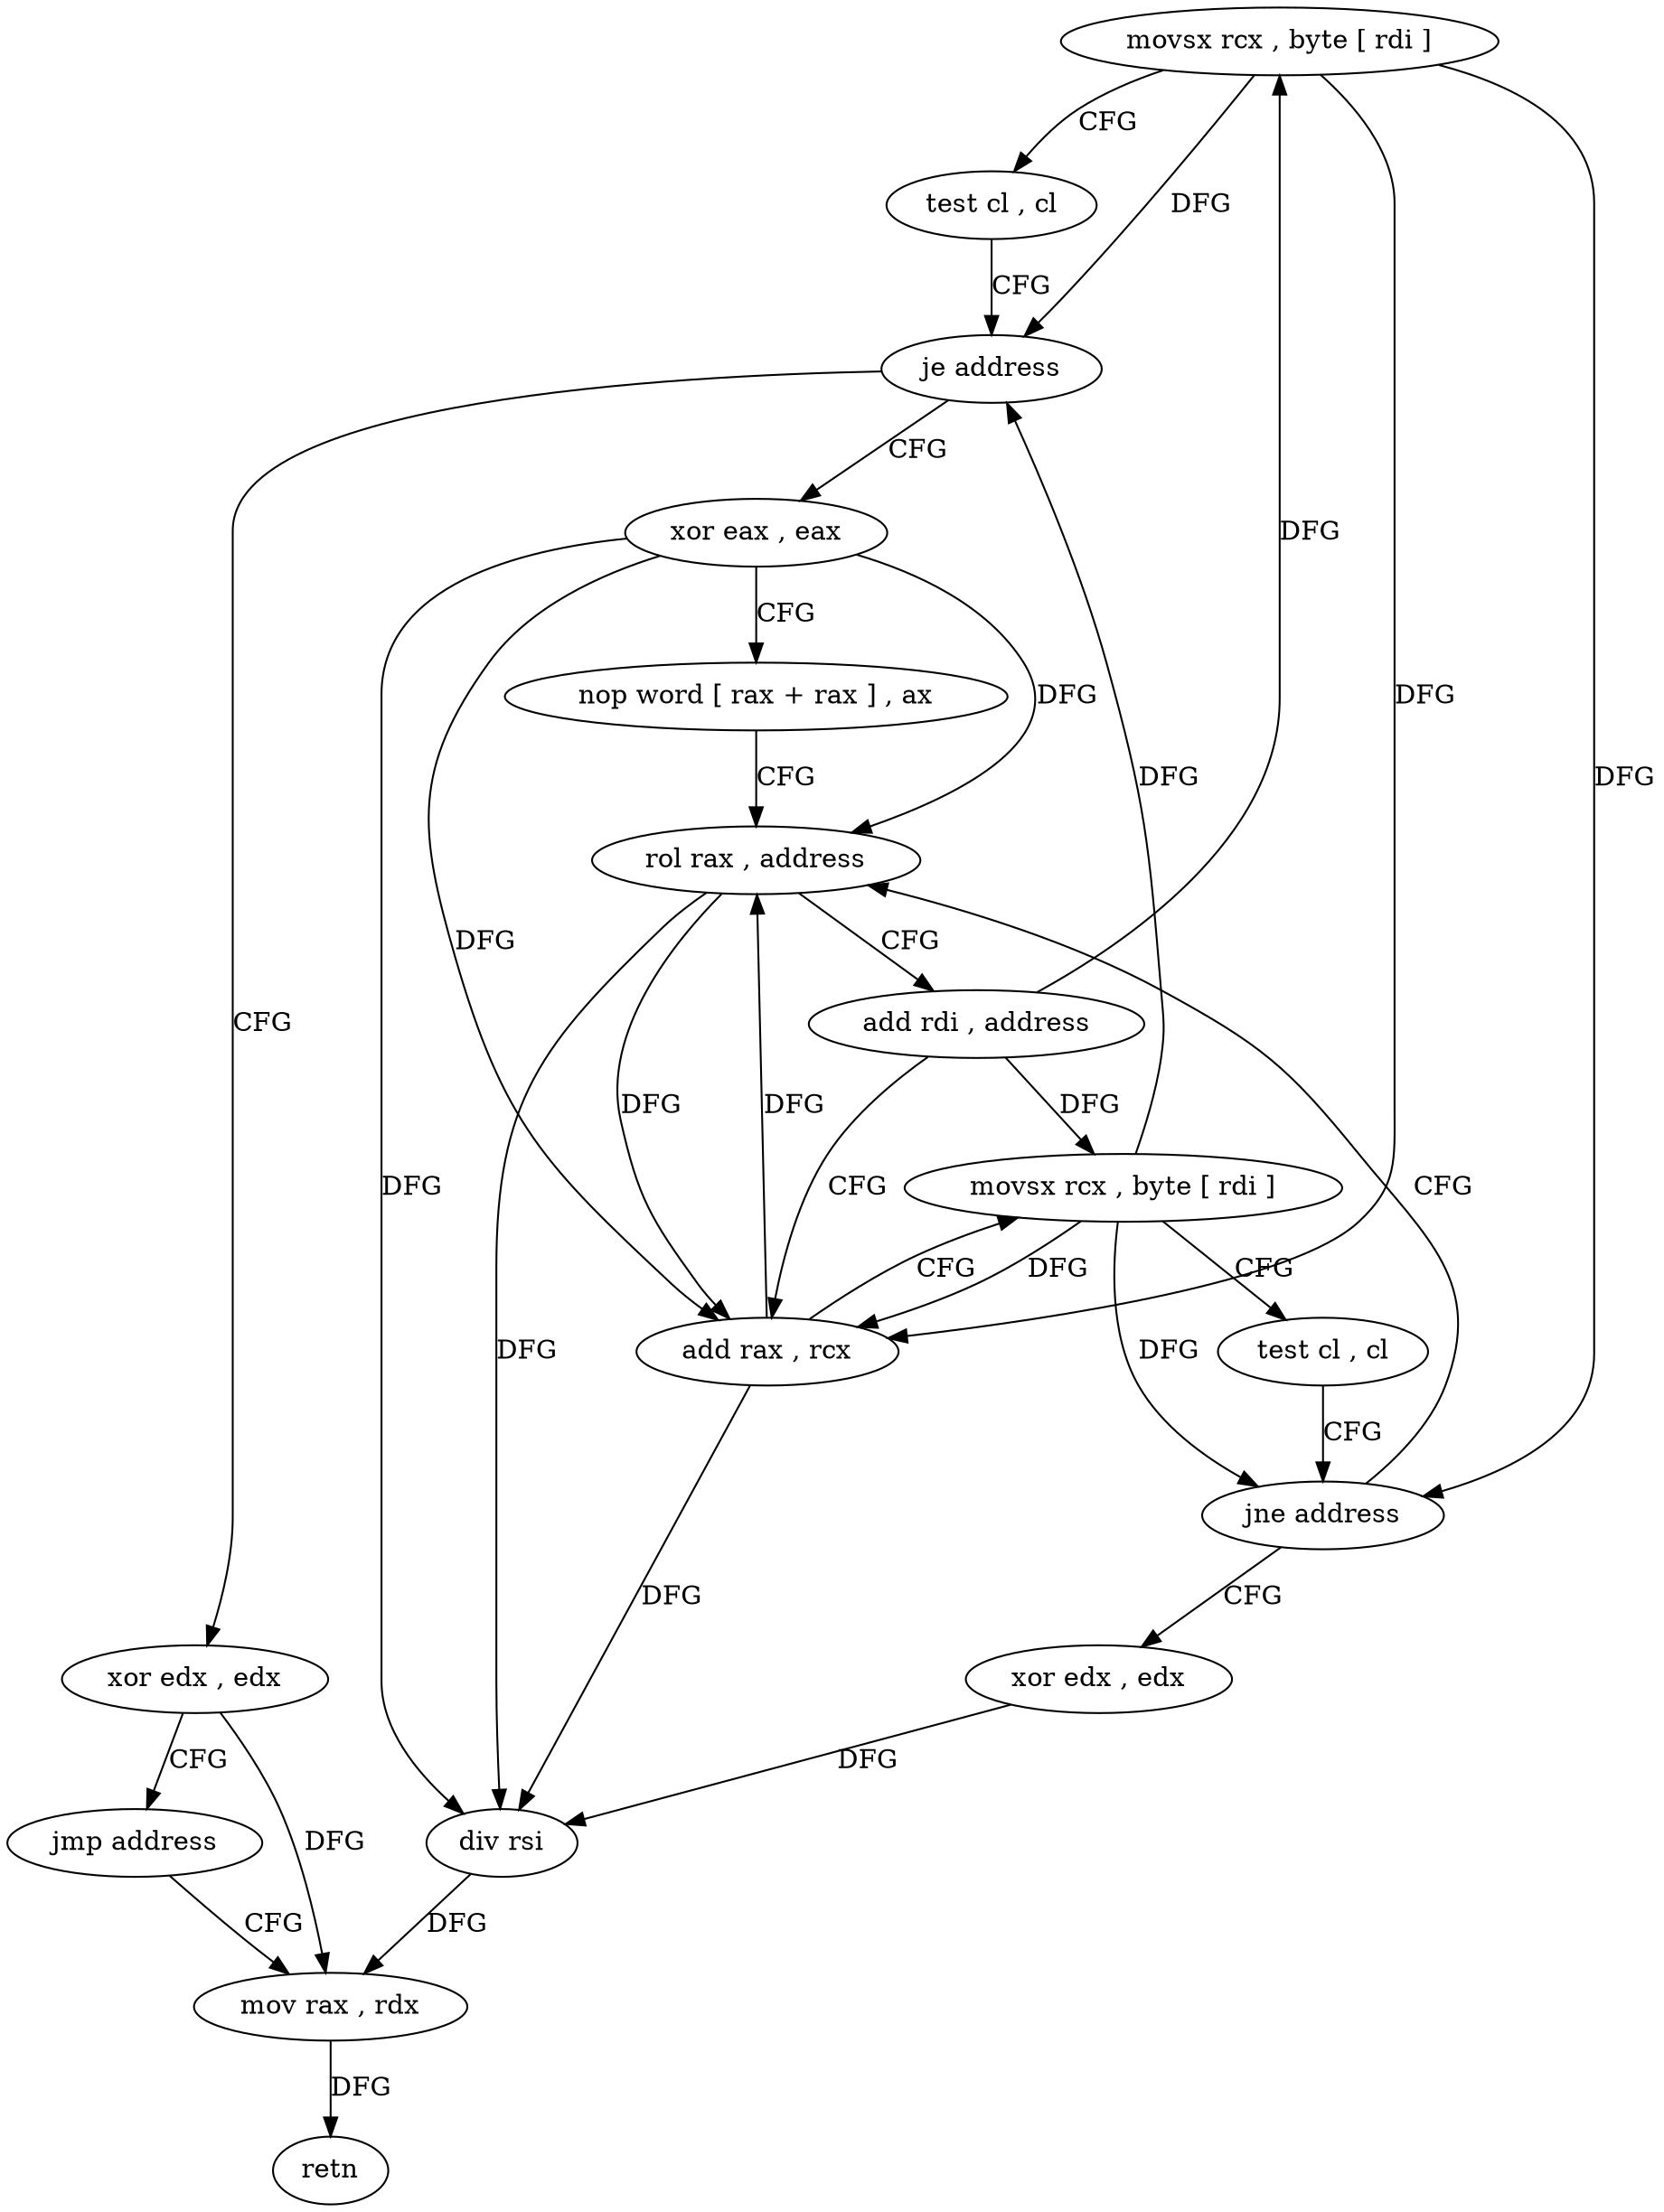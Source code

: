 digraph "func" {
"182560" [label = "movsx rcx , byte [ rdi ]" ]
"182564" [label = "test cl , cl" ]
"182566" [label = "je address" ]
"182604" [label = "xor edx , edx" ]
"182568" [label = "xor eax , eax" ]
"182606" [label = "jmp address" ]
"182600" [label = "mov rax , rdx" ]
"182570" [label = "nop word [ rax + rax ] , ax" ]
"182576" [label = "rol rax , address" ]
"182603" [label = "retn" ]
"182580" [label = "add rdi , address" ]
"182584" [label = "add rax , rcx" ]
"182587" [label = "movsx rcx , byte [ rdi ]" ]
"182591" [label = "test cl , cl" ]
"182593" [label = "jne address" ]
"182595" [label = "xor edx , edx" ]
"182597" [label = "div rsi" ]
"182560" -> "182564" [ label = "CFG" ]
"182560" -> "182566" [ label = "DFG" ]
"182560" -> "182584" [ label = "DFG" ]
"182560" -> "182593" [ label = "DFG" ]
"182564" -> "182566" [ label = "CFG" ]
"182566" -> "182604" [ label = "CFG" ]
"182566" -> "182568" [ label = "CFG" ]
"182604" -> "182606" [ label = "CFG" ]
"182604" -> "182600" [ label = "DFG" ]
"182568" -> "182570" [ label = "CFG" ]
"182568" -> "182576" [ label = "DFG" ]
"182568" -> "182584" [ label = "DFG" ]
"182568" -> "182597" [ label = "DFG" ]
"182606" -> "182600" [ label = "CFG" ]
"182600" -> "182603" [ label = "DFG" ]
"182570" -> "182576" [ label = "CFG" ]
"182576" -> "182580" [ label = "CFG" ]
"182576" -> "182584" [ label = "DFG" ]
"182576" -> "182597" [ label = "DFG" ]
"182580" -> "182584" [ label = "CFG" ]
"182580" -> "182560" [ label = "DFG" ]
"182580" -> "182587" [ label = "DFG" ]
"182584" -> "182587" [ label = "CFG" ]
"182584" -> "182576" [ label = "DFG" ]
"182584" -> "182597" [ label = "DFG" ]
"182587" -> "182591" [ label = "CFG" ]
"182587" -> "182566" [ label = "DFG" ]
"182587" -> "182584" [ label = "DFG" ]
"182587" -> "182593" [ label = "DFG" ]
"182591" -> "182593" [ label = "CFG" ]
"182593" -> "182576" [ label = "CFG" ]
"182593" -> "182595" [ label = "CFG" ]
"182595" -> "182597" [ label = "DFG" ]
"182597" -> "182600" [ label = "DFG" ]
}
